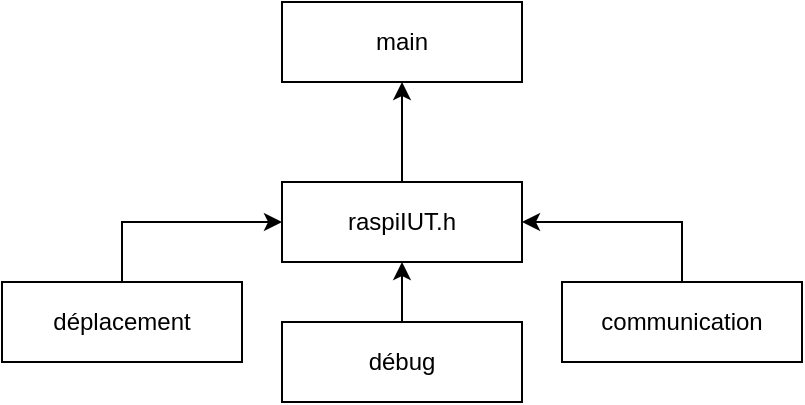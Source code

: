 <mxfile version="28.0.6">
  <diagram name="Page-1" id="3r2IN5JSSLa7_mJZq_tv">
    <mxGraphModel dx="1422" dy="848" grid="1" gridSize="10" guides="1" tooltips="1" connect="1" arrows="1" fold="1" page="1" pageScale="1" pageWidth="850" pageHeight="1100" background="none" math="0" shadow="0">
      <root>
        <mxCell id="0" />
        <mxCell id="1" parent="0" />
        <mxCell id="_VVZaI78EPzKCeYsigL--3" value="main" style="rounded=0;whiteSpace=wrap;html=1;" vertex="1" parent="1">
          <mxGeometry x="360" y="400" width="120" height="40" as="geometry" />
        </mxCell>
        <mxCell id="_VVZaI78EPzKCeYsigL--9" style="edgeStyle=orthogonalEdgeStyle;rounded=0;orthogonalLoop=1;jettySize=auto;html=1;exitX=0.5;exitY=0;exitDx=0;exitDy=0;entryX=0;entryY=0.5;entryDx=0;entryDy=0;" edge="1" parent="1" source="_VVZaI78EPzKCeYsigL--4" target="_VVZaI78EPzKCeYsigL--7">
          <mxGeometry relative="1" as="geometry" />
        </mxCell>
        <mxCell id="_VVZaI78EPzKCeYsigL--4" value="déplacement" style="rounded=0;whiteSpace=wrap;html=1;" vertex="1" parent="1">
          <mxGeometry x="220" y="540" width="120" height="40" as="geometry" />
        </mxCell>
        <mxCell id="_VVZaI78EPzKCeYsigL--10" style="edgeStyle=orthogonalEdgeStyle;rounded=0;orthogonalLoop=1;jettySize=auto;html=1;exitX=0.5;exitY=0;exitDx=0;exitDy=0;entryX=0.5;entryY=1;entryDx=0;entryDy=0;" edge="1" parent="1" source="_VVZaI78EPzKCeYsigL--5" target="_VVZaI78EPzKCeYsigL--7">
          <mxGeometry relative="1" as="geometry" />
        </mxCell>
        <mxCell id="_VVZaI78EPzKCeYsigL--5" value="débug" style="rounded=0;whiteSpace=wrap;html=1;" vertex="1" parent="1">
          <mxGeometry x="360" y="560" width="120" height="40" as="geometry" />
        </mxCell>
        <mxCell id="_VVZaI78EPzKCeYsigL--11" style="edgeStyle=orthogonalEdgeStyle;rounded=0;orthogonalLoop=1;jettySize=auto;html=1;exitX=0.5;exitY=0;exitDx=0;exitDy=0;entryX=1;entryY=0.5;entryDx=0;entryDy=0;" edge="1" parent="1" source="_VVZaI78EPzKCeYsigL--6" target="_VVZaI78EPzKCeYsigL--7">
          <mxGeometry relative="1" as="geometry" />
        </mxCell>
        <mxCell id="_VVZaI78EPzKCeYsigL--6" value="communication" style="rounded=0;whiteSpace=wrap;html=1;" vertex="1" parent="1">
          <mxGeometry x="500" y="540" width="120" height="40" as="geometry" />
        </mxCell>
        <mxCell id="_VVZaI78EPzKCeYsigL--12" style="edgeStyle=orthogonalEdgeStyle;rounded=0;orthogonalLoop=1;jettySize=auto;html=1;exitX=0.5;exitY=0;exitDx=0;exitDy=0;entryX=0.5;entryY=1;entryDx=0;entryDy=0;" edge="1" parent="1" source="_VVZaI78EPzKCeYsigL--7" target="_VVZaI78EPzKCeYsigL--3">
          <mxGeometry relative="1" as="geometry" />
        </mxCell>
        <mxCell id="_VVZaI78EPzKCeYsigL--7" value="raspiIUT.h" style="rounded=0;whiteSpace=wrap;html=1;" vertex="1" parent="1">
          <mxGeometry x="360" y="490" width="120" height="40" as="geometry" />
        </mxCell>
      </root>
    </mxGraphModel>
  </diagram>
</mxfile>
